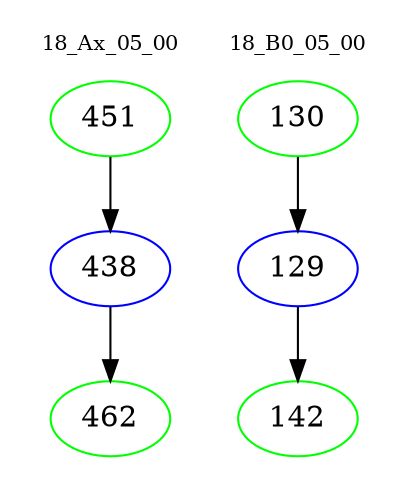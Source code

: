 digraph{
subgraph cluster_0 {
color = white
label = "18_Ax_05_00";
fontsize=10;
T0_451 [label="451", color="green"]
T0_451 -> T0_438 [color="black"]
T0_438 [label="438", color="blue"]
T0_438 -> T0_462 [color="black"]
T0_462 [label="462", color="green"]
}
subgraph cluster_1 {
color = white
label = "18_B0_05_00";
fontsize=10;
T1_130 [label="130", color="green"]
T1_130 -> T1_129 [color="black"]
T1_129 [label="129", color="blue"]
T1_129 -> T1_142 [color="black"]
T1_142 [label="142", color="green"]
}
}
